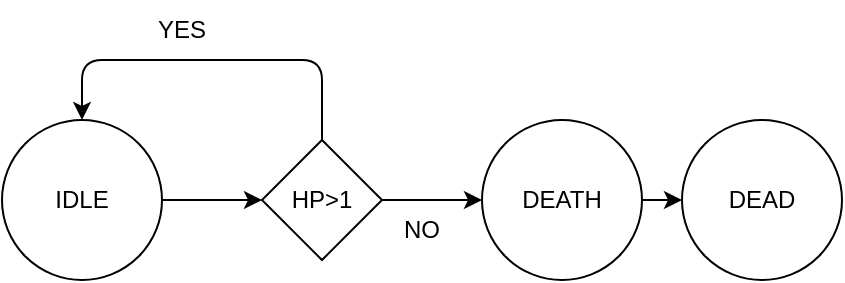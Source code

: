 <mxfile>
    <diagram id="GAWc1gAhpG-Zxj6IqSYM" name="Page-1">
        <mxGraphModel dx="659" dy="441" grid="1" gridSize="10" guides="1" tooltips="1" connect="1" arrows="1" fold="1" page="1" pageScale="1" pageWidth="850" pageHeight="1100" math="0" shadow="0">
            <root>
                <mxCell id="0"/>
                <mxCell id="1" parent="0"/>
                <mxCell id="47" value="IDLE" style="ellipse;whiteSpace=wrap;html=1;aspect=fixed;fillColor=none;" vertex="1" parent="1">
                    <mxGeometry x="310" y="110" width="80" height="80" as="geometry"/>
                </mxCell>
                <mxCell id="48" value="" style="edgeStyle=none;html=1;" edge="1" parent="1" source="49" target="56">
                    <mxGeometry relative="1" as="geometry"/>
                </mxCell>
                <mxCell id="49" value="DEATH" style="ellipse;whiteSpace=wrap;html=1;aspect=fixed;fillColor=none;" vertex="1" parent="1">
                    <mxGeometry x="550" y="110" width="80" height="80" as="geometry"/>
                </mxCell>
                <mxCell id="50" value="NO" style="text;html=1;strokeColor=none;fillColor=none;align=center;verticalAlign=middle;whiteSpace=wrap;rounded=0;" vertex="1" parent="1">
                    <mxGeometry x="490" y="150" width="60" height="30" as="geometry"/>
                </mxCell>
                <mxCell id="51" value="" style="endArrow=classic;html=1;exitX=1;exitY=0.5;exitDx=0;exitDy=0;" edge="1" parent="1" source="47">
                    <mxGeometry width="50" height="50" relative="1" as="geometry">
                        <mxPoint x="460" y="140" as="sourcePoint"/>
                        <mxPoint x="440" y="150" as="targetPoint"/>
                    </mxGeometry>
                </mxCell>
                <mxCell id="52" style="edgeStyle=none;html=1;entryX=0;entryY=0.5;entryDx=0;entryDy=0;" edge="1" parent="1" source="54" target="49">
                    <mxGeometry relative="1" as="geometry"/>
                </mxCell>
                <mxCell id="53" style="edgeStyle=none;html=1;entryX=0.5;entryY=0;entryDx=0;entryDy=0;" edge="1" parent="1" source="54" target="47">
                    <mxGeometry relative="1" as="geometry">
                        <mxPoint x="470" y="70" as="targetPoint"/>
                        <Array as="points">
                            <mxPoint x="470" y="80"/>
                            <mxPoint x="350" y="80"/>
                        </Array>
                    </mxGeometry>
                </mxCell>
                <mxCell id="54" value="HP&amp;gt;1" style="rhombus;whiteSpace=wrap;html=1;fillColor=none;" vertex="1" parent="1">
                    <mxGeometry x="440" y="120" width="60" height="60" as="geometry"/>
                </mxCell>
                <mxCell id="55" value="YES" style="text;html=1;strokeColor=none;fillColor=none;align=center;verticalAlign=middle;whiteSpace=wrap;rounded=0;" vertex="1" parent="1">
                    <mxGeometry x="370" y="50" width="60" height="30" as="geometry"/>
                </mxCell>
                <mxCell id="56" value="DEAD" style="ellipse;whiteSpace=wrap;html=1;aspect=fixed;fillColor=none;" vertex="1" parent="1">
                    <mxGeometry x="650" y="110" width="80" height="80" as="geometry"/>
                </mxCell>
            </root>
        </mxGraphModel>
    </diagram>
</mxfile>